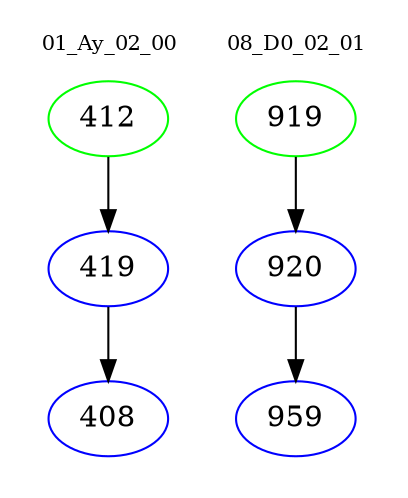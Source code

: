 digraph{
subgraph cluster_0 {
color = white
label = "01_Ay_02_00";
fontsize=10;
T0_412 [label="412", color="green"]
T0_412 -> T0_419 [color="black"]
T0_419 [label="419", color="blue"]
T0_419 -> T0_408 [color="black"]
T0_408 [label="408", color="blue"]
}
subgraph cluster_1 {
color = white
label = "08_D0_02_01";
fontsize=10;
T1_919 [label="919", color="green"]
T1_919 -> T1_920 [color="black"]
T1_920 [label="920", color="blue"]
T1_920 -> T1_959 [color="black"]
T1_959 [label="959", color="blue"]
}
}
